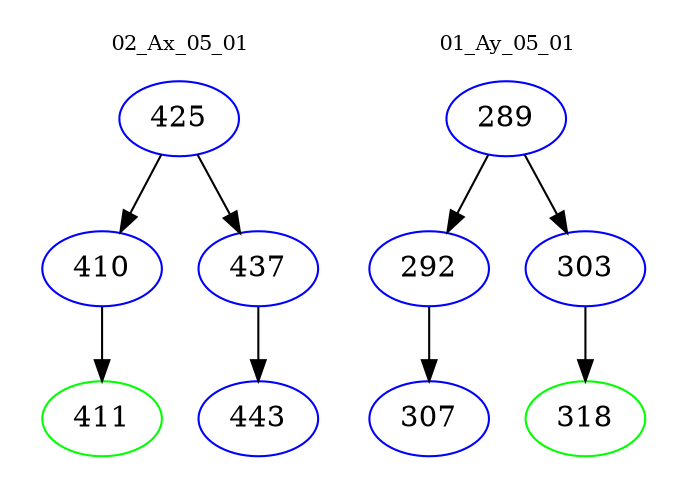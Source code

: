 digraph{
subgraph cluster_0 {
color = white
label = "02_Ax_05_01";
fontsize=10;
T0_425 [label="425", color="blue"]
T0_425 -> T0_410 [color="black"]
T0_410 [label="410", color="blue"]
T0_410 -> T0_411 [color="black"]
T0_411 [label="411", color="green"]
T0_425 -> T0_437 [color="black"]
T0_437 [label="437", color="blue"]
T0_437 -> T0_443 [color="black"]
T0_443 [label="443", color="blue"]
}
subgraph cluster_1 {
color = white
label = "01_Ay_05_01";
fontsize=10;
T1_289 [label="289", color="blue"]
T1_289 -> T1_292 [color="black"]
T1_292 [label="292", color="blue"]
T1_292 -> T1_307 [color="black"]
T1_307 [label="307", color="blue"]
T1_289 -> T1_303 [color="black"]
T1_303 [label="303", color="blue"]
T1_303 -> T1_318 [color="black"]
T1_318 [label="318", color="green"]
}
}
